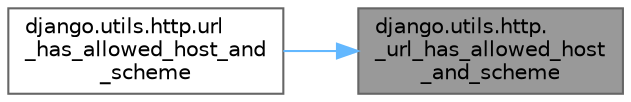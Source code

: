 digraph "django.utils.http._url_has_allowed_host_and_scheme"
{
 // LATEX_PDF_SIZE
  bgcolor="transparent";
  edge [fontname=Helvetica,fontsize=10,labelfontname=Helvetica,labelfontsize=10];
  node [fontname=Helvetica,fontsize=10,shape=box,height=0.2,width=0.4];
  rankdir="RL";
  Node1 [id="Node000001",label="django.utils.http.\l_url_has_allowed_host\l_and_scheme",height=0.2,width=0.4,color="gray40", fillcolor="grey60", style="filled", fontcolor="black",tooltip=" "];
  Node1 -> Node2 [id="edge1_Node000001_Node000002",dir="back",color="steelblue1",style="solid",tooltip=" "];
  Node2 [id="Node000002",label="django.utils.http.url\l_has_allowed_host_and\l_scheme",height=0.2,width=0.4,color="grey40", fillcolor="white", style="filled",URL="$namespacedjango_1_1utils_1_1http.html#abf5240905c59f6d1e44f7c8db3583bec",tooltip=" "];
}
